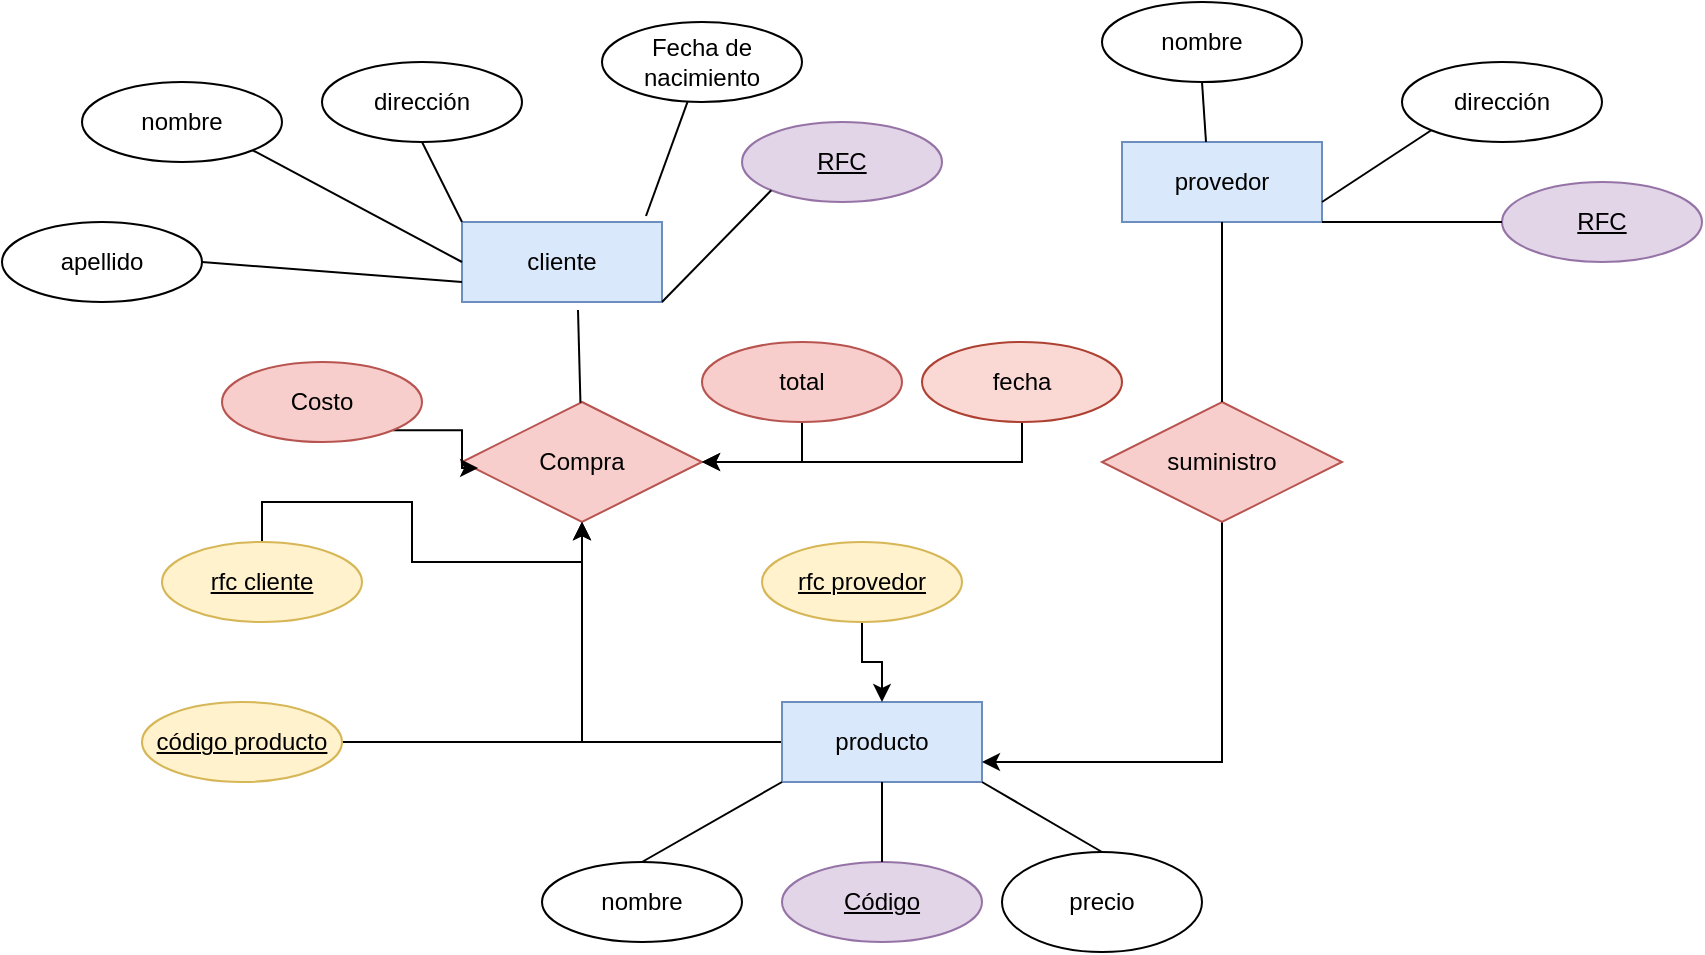 <mxfile version="20.3.3" type="github"><diagram id="2qDKssPF3bYsSrt4ljhV" name="Página-1"><mxGraphModel dx="2249" dy="794" grid="1" gridSize="10" guides="1" tooltips="1" connect="1" arrows="1" fold="1" page="1" pageScale="1" pageWidth="827" pageHeight="1169" math="0" shadow="0"><root><mxCell id="0"/><mxCell id="1" parent="0"/><mxCell id="P6OqaJph7ScNLhic0pxN-18" value="cliente" style="whiteSpace=wrap;html=1;align=center;fillColor=#dae8fc;strokeColor=#6c8ebf;" parent="1" vertex="1"><mxGeometry x="150" y="120" width="100" height="40" as="geometry"/></mxCell><mxCell id="P6OqaJph7ScNLhic0pxN-61" style="edgeStyle=orthogonalEdgeStyle;rounded=0;orthogonalLoop=1;jettySize=auto;html=1;exitX=0;exitY=0.5;exitDx=0;exitDy=0;entryX=0.5;entryY=1;entryDx=0;entryDy=0;" parent="1" source="P6OqaJph7ScNLhic0pxN-19" target="P6OqaJph7ScNLhic0pxN-36" edge="1"><mxGeometry relative="1" as="geometry"/></mxCell><mxCell id="P6OqaJph7ScNLhic0pxN-19" value="producto" style="whiteSpace=wrap;html=1;align=center;fillColor=#dae8fc;strokeColor=#6c8ebf;" parent="1" vertex="1"><mxGeometry x="310" y="360" width="100" height="40" as="geometry"/></mxCell><mxCell id="P6OqaJph7ScNLhic0pxN-20" value="provedor" style="whiteSpace=wrap;html=1;align=center;fillColor=#dae8fc;strokeColor=#6c8ebf;" parent="1" vertex="1"><mxGeometry x="480" y="80" width="100" height="40" as="geometry"/></mxCell><mxCell id="P6OqaJph7ScNLhic0pxN-22" value="" style="endArrow=none;html=1;rounded=0;exitX=0.92;exitY=-0.075;exitDx=0;exitDy=0;exitPerimeter=0;" parent="1" source="P6OqaJph7ScNLhic0pxN-18" target="P6OqaJph7ScNLhic0pxN-23" edge="1"><mxGeometry width="50" height="50" relative="1" as="geometry"><mxPoint x="260" y="110" as="sourcePoint"/><mxPoint x="190" y="110" as="targetPoint"/></mxGeometry></mxCell><mxCell id="P6OqaJph7ScNLhic0pxN-23" value="&lt;font style=&quot;vertical-align: inherit;&quot;&gt;&lt;font style=&quot;vertical-align: inherit;&quot;&gt;Fecha de nacimiento&lt;/font&gt;&lt;/font&gt;" style="ellipse;whiteSpace=wrap;html=1;align=center;" parent="1" vertex="1"><mxGeometry x="220" y="20" width="100" height="40" as="geometry"/></mxCell><mxCell id="P6OqaJph7ScNLhic0pxN-24" value="&lt;font style=&quot;vertical-align: inherit;&quot;&gt;&lt;font style=&quot;vertical-align: inherit;&quot;&gt;dirección&lt;/font&gt;&lt;/font&gt;" style="ellipse;whiteSpace=wrap;html=1;align=center;" parent="1" vertex="1"><mxGeometry x="80" y="40" width="100" height="40" as="geometry"/></mxCell><mxCell id="P6OqaJph7ScNLhic0pxN-29" value="" style="endArrow=none;html=1;rounded=0;exitX=0;exitY=0;exitDx=0;exitDy=0;entryX=0.5;entryY=1;entryDx=0;entryDy=0;" parent="1" source="P6OqaJph7ScNLhic0pxN-18" target="P6OqaJph7ScNLhic0pxN-24" edge="1"><mxGeometry width="50" height="50" relative="1" as="geometry"><mxPoint x="210" y="430" as="sourcePoint"/><mxPoint x="100" y="90" as="targetPoint"/></mxGeometry></mxCell><mxCell id="P6OqaJph7ScNLhic0pxN-30" value="&lt;font style=&quot;vertical-align: inherit;&quot;&gt;&lt;font style=&quot;vertical-align: inherit;&quot;&gt;nombre&lt;/font&gt;&lt;/font&gt;" style="ellipse;whiteSpace=wrap;html=1;align=center;" parent="1" vertex="1"><mxGeometry x="-40" y="50" width="100" height="40" as="geometry"/></mxCell><mxCell id="P6OqaJph7ScNLhic0pxN-31" value="&lt;font style=&quot;vertical-align: inherit;&quot;&gt;&lt;font style=&quot;vertical-align: inherit;&quot;&gt;RFC&lt;/font&gt;&lt;/font&gt;" style="ellipse;whiteSpace=wrap;html=1;align=center;fontStyle=4;fillColor=#e1d5e7;strokeColor=#9673a6;" parent="1" vertex="1"><mxGeometry x="290" y="70" width="100" height="40" as="geometry"/></mxCell><mxCell id="P6OqaJph7ScNLhic0pxN-32" value="&lt;font style=&quot;vertical-align: inherit;&quot;&gt;&lt;font style=&quot;vertical-align: inherit;&quot;&gt;apellido&lt;/font&gt;&lt;/font&gt;" style="ellipse;whiteSpace=wrap;html=1;align=center;" parent="1" vertex="1"><mxGeometry x="-80" y="120" width="100" height="40" as="geometry"/></mxCell><mxCell id="P6OqaJph7ScNLhic0pxN-33" value="" style="endArrow=none;html=1;rounded=0;entryX=1;entryY=0.5;entryDx=0;entryDy=0;exitX=0;exitY=0.75;exitDx=0;exitDy=0;" parent="1" source="P6OqaJph7ScNLhic0pxN-18" target="P6OqaJph7ScNLhic0pxN-32" edge="1"><mxGeometry width="50" height="50" relative="1" as="geometry"><mxPoint x="210" y="430" as="sourcePoint"/><mxPoint x="260" y="380" as="targetPoint"/></mxGeometry></mxCell><mxCell id="P6OqaJph7ScNLhic0pxN-34" value="" style="endArrow=none;html=1;rounded=0;entryX=1;entryY=1;entryDx=0;entryDy=0;exitX=0;exitY=0.5;exitDx=0;exitDy=0;" parent="1" source="P6OqaJph7ScNLhic0pxN-18" target="P6OqaJph7ScNLhic0pxN-30" edge="1"><mxGeometry width="50" height="50" relative="1" as="geometry"><mxPoint x="210" y="430" as="sourcePoint"/><mxPoint x="260" y="380" as="targetPoint"/></mxGeometry></mxCell><mxCell id="P6OqaJph7ScNLhic0pxN-35" value="" style="endArrow=none;html=1;rounded=0;entryX=0;entryY=1;entryDx=0;entryDy=0;exitX=1;exitY=1;exitDx=0;exitDy=0;" parent="1" source="P6OqaJph7ScNLhic0pxN-18" target="P6OqaJph7ScNLhic0pxN-31" edge="1"><mxGeometry width="50" height="50" relative="1" as="geometry"><mxPoint x="210" y="430" as="sourcePoint"/><mxPoint x="260" y="380" as="targetPoint"/></mxGeometry></mxCell><mxCell id="P6OqaJph7ScNLhic0pxN-36" value="&lt;font style=&quot;vertical-align: inherit;&quot;&gt;&lt;font style=&quot;vertical-align: inherit;&quot;&gt;Compra&lt;/font&gt;&lt;/font&gt;" style="shape=rhombus;perimeter=rhombusPerimeter;whiteSpace=wrap;html=1;align=center;fillColor=#f8cecc;strokeColor=#b85450;" parent="1" vertex="1"><mxGeometry x="150" y="210" width="120" height="60" as="geometry"/></mxCell><mxCell id="P6OqaJph7ScNLhic0pxN-37" value="&lt;font style=&quot;vertical-align: inherit;&quot;&gt;&lt;font style=&quot;vertical-align: inherit;&quot;&gt;nombre&lt;/font&gt;&lt;/font&gt;" style="ellipse;whiteSpace=wrap;html=1;align=center;" parent="1" vertex="1"><mxGeometry x="470" y="10" width="100" height="40" as="geometry"/></mxCell><mxCell id="P6OqaJph7ScNLhic0pxN-38" value="&lt;font style=&quot;vertical-align: inherit;&quot;&gt;&lt;font style=&quot;vertical-align: inherit;&quot;&gt;&lt;font style=&quot;vertical-align: inherit;&quot;&gt;&lt;font style=&quot;vertical-align: inherit;&quot;&gt;dirección&lt;/font&gt;&lt;/font&gt;&lt;/font&gt;&lt;/font&gt;" style="ellipse;whiteSpace=wrap;html=1;align=center;" parent="1" vertex="1"><mxGeometry x="620" y="40" width="100" height="40" as="geometry"/></mxCell><mxCell id="P6OqaJph7ScNLhic0pxN-39" value="&lt;font style=&quot;vertical-align: inherit;&quot;&gt;&lt;font style=&quot;vertical-align: inherit;&quot;&gt;RFC&lt;/font&gt;&lt;/font&gt;" style="ellipse;whiteSpace=wrap;html=1;align=center;fontStyle=4;fillColor=#e1d5e7;strokeColor=#9673a6;" parent="1" vertex="1"><mxGeometry x="670" y="100" width="100" height="40" as="geometry"/></mxCell><mxCell id="P6OqaJph7ScNLhic0pxN-40" value="" style="endArrow=none;html=1;rounded=0;entryX=0;entryY=1;entryDx=0;entryDy=0;exitX=1;exitY=0.75;exitDx=0;exitDy=0;" parent="1" source="P6OqaJph7ScNLhic0pxN-20" target="P6OqaJph7ScNLhic0pxN-38" edge="1"><mxGeometry width="50" height="50" relative="1" as="geometry"><mxPoint x="580" y="115" as="sourcePoint"/><mxPoint x="630" y="65" as="targetPoint"/></mxGeometry></mxCell><mxCell id="P6OqaJph7ScNLhic0pxN-41" value="" style="endArrow=none;html=1;rounded=0;entryX=0.5;entryY=1;entryDx=0;entryDy=0;exitX=0.42;exitY=0;exitDx=0;exitDy=0;exitPerimeter=0;" parent="1" source="P6OqaJph7ScNLhic0pxN-20" target="P6OqaJph7ScNLhic0pxN-37" edge="1"><mxGeometry width="50" height="50" relative="1" as="geometry"><mxPoint x="210" y="430" as="sourcePoint"/><mxPoint x="260" y="380" as="targetPoint"/></mxGeometry></mxCell><mxCell id="P6OqaJph7ScNLhic0pxN-42" value="" style="endArrow=none;html=1;rounded=0;exitX=1;exitY=1;exitDx=0;exitDy=0;entryX=0;entryY=0.5;entryDx=0;entryDy=0;" parent="1" source="P6OqaJph7ScNLhic0pxN-20" target="P6OqaJph7ScNLhic0pxN-39" edge="1"><mxGeometry width="50" height="50" relative="1" as="geometry"><mxPoint x="210" y="430" as="sourcePoint"/><mxPoint x="660" y="120" as="targetPoint"/><Array as="points"><mxPoint x="650" y="120"/></Array></mxGeometry></mxCell><mxCell id="P6OqaJph7ScNLhic0pxN-43" value="" style="endArrow=none;html=1;rounded=0;exitX=0.58;exitY=1.1;exitDx=0;exitDy=0;exitPerimeter=0;" parent="1" source="P6OqaJph7ScNLhic0pxN-18" target="P6OqaJph7ScNLhic0pxN-36" edge="1"><mxGeometry width="50" height="50" relative="1" as="geometry"><mxPoint x="210" y="430" as="sourcePoint"/><mxPoint x="260" y="380" as="targetPoint"/></mxGeometry></mxCell><mxCell id="P6OqaJph7ScNLhic0pxN-47" style="edgeStyle=orthogonalEdgeStyle;rounded=0;orthogonalLoop=1;jettySize=auto;html=1;exitX=0.5;exitY=0;exitDx=0;exitDy=0;" parent="1" source="P6OqaJph7ScNLhic0pxN-44" target="P6OqaJph7ScNLhic0pxN-36" edge="1"><mxGeometry relative="1" as="geometry"/></mxCell><mxCell id="P6OqaJph7ScNLhic0pxN-44" value="rfc cliente" style="ellipse;whiteSpace=wrap;html=1;align=center;labelBorderColor=none;fontStyle=4;fillColor=#fff2cc;strokeColor=#d6b656;" parent="1" vertex="1"><mxGeometry y="280" width="100" height="40" as="geometry"/></mxCell><mxCell id="P6OqaJph7ScNLhic0pxN-48" style="edgeStyle=orthogonalEdgeStyle;rounded=0;orthogonalLoop=1;jettySize=auto;html=1;exitX=1;exitY=0.5;exitDx=0;exitDy=0;entryX=0.5;entryY=1;entryDx=0;entryDy=0;" parent="1" source="P6OqaJph7ScNLhic0pxN-45" target="P6OqaJph7ScNLhic0pxN-36" edge="1"><mxGeometry relative="1" as="geometry"/></mxCell><mxCell id="P6OqaJph7ScNLhic0pxN-45" value="código producto" style="ellipse;whiteSpace=wrap;html=1;align=center;fontStyle=4;fillColor=#fff2cc;strokeColor=#d6b656;" parent="1" vertex="1"><mxGeometry x="-10" y="360" width="100" height="40" as="geometry"/></mxCell><mxCell id="P6OqaJph7ScNLhic0pxN-50" value="&lt;font style=&quot;vertical-align: inherit;&quot;&gt;&lt;font style=&quot;vertical-align: inherit;&quot;&gt;Código&lt;/font&gt;&lt;/font&gt;" style="ellipse;whiteSpace=wrap;html=1;align=center;fontStyle=4;fillColor=#e1d5e7;strokeColor=#9673a6;" parent="1" vertex="1"><mxGeometry x="310" y="440" width="100" height="40" as="geometry"/></mxCell><mxCell id="P6OqaJph7ScNLhic0pxN-51" value="" style="endArrow=none;html=1;rounded=0;entryX=0.5;entryY=0;entryDx=0;entryDy=0;" parent="1" target="P6OqaJph7ScNLhic0pxN-50" edge="1"><mxGeometry width="50" height="50" relative="1" as="geometry"><mxPoint x="360" y="400" as="sourcePoint"/><mxPoint x="260" y="380" as="targetPoint"/></mxGeometry></mxCell><mxCell id="P6OqaJph7ScNLhic0pxN-57" style="edgeStyle=orthogonalEdgeStyle;rounded=0;orthogonalLoop=1;jettySize=auto;html=1;exitX=0.5;exitY=1;exitDx=0;exitDy=0;entryX=1;entryY=0.75;entryDx=0;entryDy=0;" parent="1" source="P6OqaJph7ScNLhic0pxN-54" target="P6OqaJph7ScNLhic0pxN-19" edge="1"><mxGeometry relative="1" as="geometry"/></mxCell><mxCell id="P6OqaJph7ScNLhic0pxN-54" value="&lt;font style=&quot;vertical-align: inherit;&quot;&gt;&lt;font style=&quot;vertical-align: inherit;&quot;&gt;suministro&lt;/font&gt;&lt;/font&gt;" style="shape=rhombus;perimeter=rhombusPerimeter;whiteSpace=wrap;html=1;align=center;fillColor=#f8cecc;strokeColor=#b85450;" parent="1" vertex="1"><mxGeometry x="470" y="210" width="120" height="60" as="geometry"/></mxCell><mxCell id="P6OqaJph7ScNLhic0pxN-55" value="" style="endArrow=none;html=1;rounded=0;entryX=0.5;entryY=1;entryDx=0;entryDy=0;exitX=0.5;exitY=0;exitDx=0;exitDy=0;" parent="1" source="P6OqaJph7ScNLhic0pxN-54" target="P6OqaJph7ScNLhic0pxN-20" edge="1"><mxGeometry width="50" height="50" relative="1" as="geometry"><mxPoint x="495" y="190" as="sourcePoint"/><mxPoint x="545" y="140" as="targetPoint"/></mxGeometry></mxCell><mxCell id="P6OqaJph7ScNLhic0pxN-60" style="edgeStyle=orthogonalEdgeStyle;rounded=0;orthogonalLoop=1;jettySize=auto;html=1;exitX=0.5;exitY=1;exitDx=0;exitDy=0;entryX=0.5;entryY=0;entryDx=0;entryDy=0;" parent="1" source="P6OqaJph7ScNLhic0pxN-59" target="P6OqaJph7ScNLhic0pxN-19" edge="1"><mxGeometry relative="1" as="geometry"/></mxCell><mxCell id="P6OqaJph7ScNLhic0pxN-59" value="&lt;font style=&quot;vertical-align: inherit;&quot;&gt;&lt;font style=&quot;vertical-align: inherit;&quot;&gt;rfc provedor&lt;/font&gt;&lt;/font&gt;" style="ellipse;html=1;align=center;whiteSpace=wrap;labelBackgroundColor=none;fontStyle=4;fillColor=#fff2cc;strokeColor=#d6b656;" parent="1" vertex="1"><mxGeometry x="300" y="280" width="100" height="40" as="geometry"/></mxCell><mxCell id="P6OqaJph7ScNLhic0pxN-64" style="edgeStyle=orthogonalEdgeStyle;rounded=0;orthogonalLoop=1;jettySize=auto;html=1;exitX=1;exitY=1;exitDx=0;exitDy=0;entryX=0.067;entryY=0.55;entryDx=0;entryDy=0;entryPerimeter=0;" parent="1" source="P6OqaJph7ScNLhic0pxN-62" target="P6OqaJph7ScNLhic0pxN-36" edge="1"><mxGeometry relative="1" as="geometry"/></mxCell><mxCell id="P6OqaJph7ScNLhic0pxN-62" value="&lt;font style=&quot;vertical-align: inherit;&quot;&gt;&lt;font style=&quot;vertical-align: inherit;&quot;&gt;Costo&lt;/font&gt;&lt;/font&gt;" style="ellipse;whiteSpace=wrap;html=1;align=center;labelBackgroundColor=none;fillColor=#f8cecc;strokeColor=#b85450;" parent="1" vertex="1"><mxGeometry x="30" y="190" width="100" height="40" as="geometry"/></mxCell><mxCell id="P6OqaJph7ScNLhic0pxN-65" style="edgeStyle=orthogonalEdgeStyle;rounded=0;orthogonalLoop=1;jettySize=auto;html=1;exitX=0.5;exitY=1;exitDx=0;exitDy=0;entryX=1;entryY=0.5;entryDx=0;entryDy=0;" parent="1" source="P6OqaJph7ScNLhic0pxN-63" target="P6OqaJph7ScNLhic0pxN-36" edge="1"><mxGeometry relative="1" as="geometry"/></mxCell><mxCell id="P6OqaJph7ScNLhic0pxN-63" value="&lt;font style=&quot;vertical-align: inherit;&quot;&gt;&lt;font style=&quot;vertical-align: inherit;&quot;&gt;total&lt;/font&gt;&lt;/font&gt;" style="ellipse;whiteSpace=wrap;html=1;align=center;labelBackgroundColor=none;fillColor=#f8cecc;strokeColor=#b85450;" parent="1" vertex="1"><mxGeometry x="270" y="180" width="100" height="40" as="geometry"/></mxCell><mxCell id="P6OqaJph7ScNLhic0pxN-76" value="nombre" style="ellipse;whiteSpace=wrap;html=1;align=center;labelBackgroundColor=none;" parent="1" vertex="1"><mxGeometry x="190" y="440" width="100" height="40" as="geometry"/></mxCell><mxCell id="P6OqaJph7ScNLhic0pxN-77" value="precio" style="ellipse;whiteSpace=wrap;html=1;align=center;labelBackgroundColor=none;" parent="1" vertex="1"><mxGeometry x="420" y="435" width="100" height="50" as="geometry"/></mxCell><mxCell id="P6OqaJph7ScNLhic0pxN-78" value="" style="endArrow=none;html=1;rounded=0;exitX=0.5;exitY=0;exitDx=0;exitDy=0;entryX=0;entryY=1;entryDx=0;entryDy=0;" parent="1" source="P6OqaJph7ScNLhic0pxN-76" target="P6OqaJph7ScNLhic0pxN-19" edge="1"><mxGeometry width="50" height="50" relative="1" as="geometry"><mxPoint x="210" y="420" as="sourcePoint"/><mxPoint x="260" y="370" as="targetPoint"/><Array as="points"/></mxGeometry></mxCell><mxCell id="P6OqaJph7ScNLhic0pxN-79" value="" style="endArrow=none;html=1;rounded=0;exitX=1;exitY=1;exitDx=0;exitDy=0;entryX=0.5;entryY=0;entryDx=0;entryDy=0;" parent="1" source="P6OqaJph7ScNLhic0pxN-19" target="P6OqaJph7ScNLhic0pxN-77" edge="1"><mxGeometry width="50" height="50" relative="1" as="geometry"><mxPoint x="410" y="450" as="sourcePoint"/><mxPoint x="460" y="400" as="targetPoint"/></mxGeometry></mxCell><mxCell id="P6OqaJph7ScNLhic0pxN-84" style="edgeStyle=orthogonalEdgeStyle;rounded=0;orthogonalLoop=1;jettySize=auto;html=1;exitX=0.5;exitY=1;exitDx=0;exitDy=0;" parent="1" source="P6OqaJph7ScNLhic0pxN-83" target="P6OqaJph7ScNLhic0pxN-36" edge="1"><mxGeometry relative="1" as="geometry"/></mxCell><mxCell id="P6OqaJph7ScNLhic0pxN-83" value="fecha" style="ellipse;whiteSpace=wrap;html=1;align=center;labelBackgroundColor=none;labelBorderColor=none;fillColor=#fad9d5;strokeColor=#ae4132;" parent="1" vertex="1"><mxGeometry x="380" y="180" width="100" height="40" as="geometry"/></mxCell></root></mxGraphModel></diagram></mxfile>